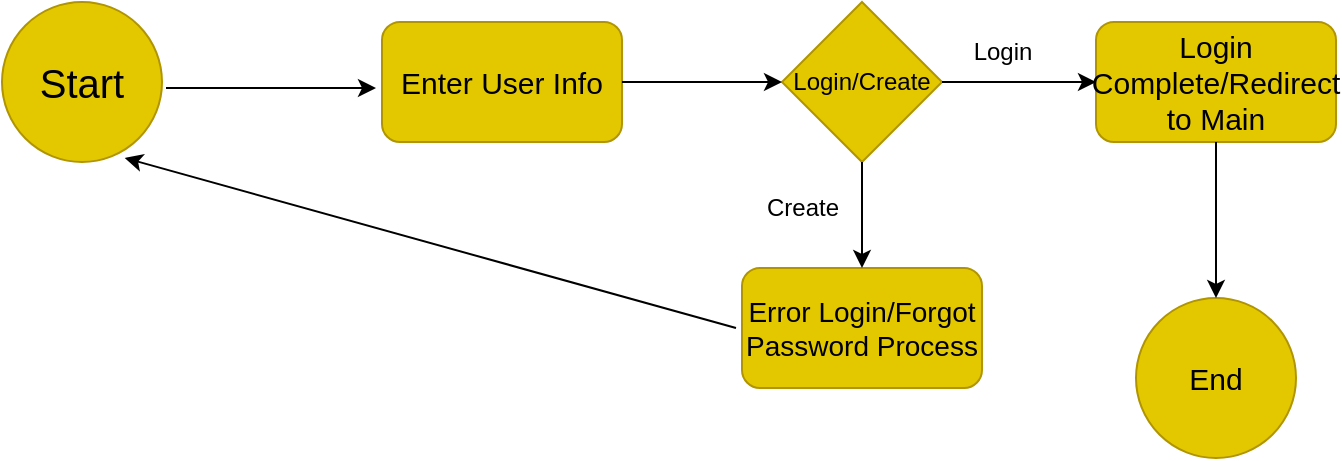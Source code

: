 <mxfile version="28.2.3">
  <diagram name="Page-1" id="--trkbDa8BW17IYh_zbj">
    <mxGraphModel dx="786" dy="463" grid="1" gridSize="15" guides="1" tooltips="1" connect="1" arrows="1" fold="1" page="1" pageScale="1" pageWidth="850" pageHeight="1100" math="0" shadow="0">
      <root>
        <mxCell id="0" />
        <mxCell id="1" parent="0" />
        <mxCell id="QN8NHZsEBtZhOlrf_0FM-1" value="Start" style="ellipse;whiteSpace=wrap;html=1;aspect=fixed;fillColor=#e3c800;strokeColor=#B09500;fontColor=#000000;fontSize=20;" vertex="1" parent="1">
          <mxGeometry x="8" y="152" width="80" height="80" as="geometry" />
        </mxCell>
        <mxCell id="QN8NHZsEBtZhOlrf_0FM-2" value="Enter User Info" style="rounded=1;whiteSpace=wrap;html=1;fillColor=#e3c800;fontColor=#000000;strokeColor=#B09500;fontSize=15;" vertex="1" parent="1">
          <mxGeometry x="198" y="162" width="120" height="60" as="geometry" />
        </mxCell>
        <mxCell id="QN8NHZsEBtZhOlrf_0FM-4" value="Login/Create" style="rhombus;whiteSpace=wrap;html=1;fillColor=#e3c800;fontColor=#000000;strokeColor=#B09500;fontSize=12;" vertex="1" parent="1">
          <mxGeometry x="398" y="152" width="80" height="80" as="geometry" />
        </mxCell>
        <mxCell id="QN8NHZsEBtZhOlrf_0FM-6" value="Error Login/Forgot Password Process" style="rounded=1;whiteSpace=wrap;html=1;fillColor=#e3c800;fontColor=#000000;strokeColor=#B09500;fontSize=14;" vertex="1" parent="1">
          <mxGeometry x="378" y="285" width="120" height="60" as="geometry" />
        </mxCell>
        <mxCell id="QN8NHZsEBtZhOlrf_0FM-8" value="Login Complete/Redirect to Main" style="rounded=1;whiteSpace=wrap;html=1;fillColor=#e3c800;fontColor=#000000;strokeColor=#B09500;fontSize=15;" vertex="1" parent="1">
          <mxGeometry x="555" y="162" width="120" height="60" as="geometry" />
        </mxCell>
        <mxCell id="QN8NHZsEBtZhOlrf_0FM-10" value="End" style="ellipse;whiteSpace=wrap;html=1;aspect=fixed;fillColor=#e3c800;fontColor=#000000;strokeColor=#B09500;fontSize=15;" vertex="1" parent="1">
          <mxGeometry x="575" y="300" width="80" height="80" as="geometry" />
        </mxCell>
        <mxCell id="QN8NHZsEBtZhOlrf_0FM-15" value="Create" style="text;html=1;align=center;verticalAlign=middle;resizable=0;points=[];autosize=1;strokeColor=none;fillColor=none;" vertex="1" parent="1">
          <mxGeometry x="378" y="240" width="60" height="30" as="geometry" />
        </mxCell>
        <mxCell id="QN8NHZsEBtZhOlrf_0FM-19" value="" style="endArrow=classic;html=1;rounded=0;" edge="1" parent="1">
          <mxGeometry width="50" height="50" relative="1" as="geometry">
            <mxPoint x="90" y="195" as="sourcePoint" />
            <mxPoint x="195" y="195" as="targetPoint" />
            <Array as="points" />
          </mxGeometry>
        </mxCell>
        <mxCell id="QN8NHZsEBtZhOlrf_0FM-20" value="" style="endArrow=classic;html=1;rounded=0;exitX=1;exitY=0.5;exitDx=0;exitDy=0;entryX=0;entryY=0.5;entryDx=0;entryDy=0;" edge="1" parent="1" source="QN8NHZsEBtZhOlrf_0FM-2" target="QN8NHZsEBtZhOlrf_0FM-4">
          <mxGeometry width="50" height="50" relative="1" as="geometry">
            <mxPoint x="375" y="275" as="sourcePoint" />
            <mxPoint x="425" y="225" as="targetPoint" />
          </mxGeometry>
        </mxCell>
        <mxCell id="QN8NHZsEBtZhOlrf_0FM-25" value="" style="endArrow=classic;html=1;rounded=0;entryX=0.5;entryY=0;entryDx=0;entryDy=0;exitX=0.5;exitY=1;exitDx=0;exitDy=0;" edge="1" parent="1" source="QN8NHZsEBtZhOlrf_0FM-4" target="QN8NHZsEBtZhOlrf_0FM-6">
          <mxGeometry width="50" height="50" relative="1" as="geometry">
            <mxPoint x="375" y="275" as="sourcePoint" />
            <mxPoint x="425" y="225" as="targetPoint" />
          </mxGeometry>
        </mxCell>
        <mxCell id="QN8NHZsEBtZhOlrf_0FM-27" value="" style="endArrow=classic;html=1;rounded=0;entryX=0;entryY=0.5;entryDx=0;entryDy=0;exitX=1;exitY=0.5;exitDx=0;exitDy=0;" edge="1" parent="1" source="QN8NHZsEBtZhOlrf_0FM-4" target="QN8NHZsEBtZhOlrf_0FM-8">
          <mxGeometry width="50" height="50" relative="1" as="geometry">
            <mxPoint x="375" y="275" as="sourcePoint" />
            <mxPoint x="425" y="225" as="targetPoint" />
          </mxGeometry>
        </mxCell>
        <mxCell id="QN8NHZsEBtZhOlrf_0FM-28" value="Login" style="text;html=1;align=center;verticalAlign=middle;resizable=0;points=[];autosize=1;strokeColor=none;fillColor=none;" vertex="1" parent="1">
          <mxGeometry x="478" y="162" width="60" height="30" as="geometry" />
        </mxCell>
        <mxCell id="QN8NHZsEBtZhOlrf_0FM-29" value="" style="endArrow=classic;html=1;rounded=0;exitX=0.5;exitY=1;exitDx=0;exitDy=0;" edge="1" parent="1" source="QN8NHZsEBtZhOlrf_0FM-8">
          <mxGeometry width="50" height="50" relative="1" as="geometry">
            <mxPoint x="585" y="206" as="sourcePoint" />
            <mxPoint x="615" y="300" as="targetPoint" />
            <Array as="points">
              <mxPoint x="615" y="270" />
            </Array>
          </mxGeometry>
        </mxCell>
        <mxCell id="QN8NHZsEBtZhOlrf_0FM-35" value="" style="endArrow=classic;html=1;rounded=0;entryX=0.767;entryY=0.975;entryDx=0;entryDy=0;entryPerimeter=0;" edge="1" parent="1" target="QN8NHZsEBtZhOlrf_0FM-1">
          <mxGeometry width="50" height="50" relative="1" as="geometry">
            <mxPoint x="375" y="315" as="sourcePoint" />
            <mxPoint x="75" y="240" as="targetPoint" />
            <Array as="points" />
          </mxGeometry>
        </mxCell>
      </root>
    </mxGraphModel>
  </diagram>
</mxfile>

